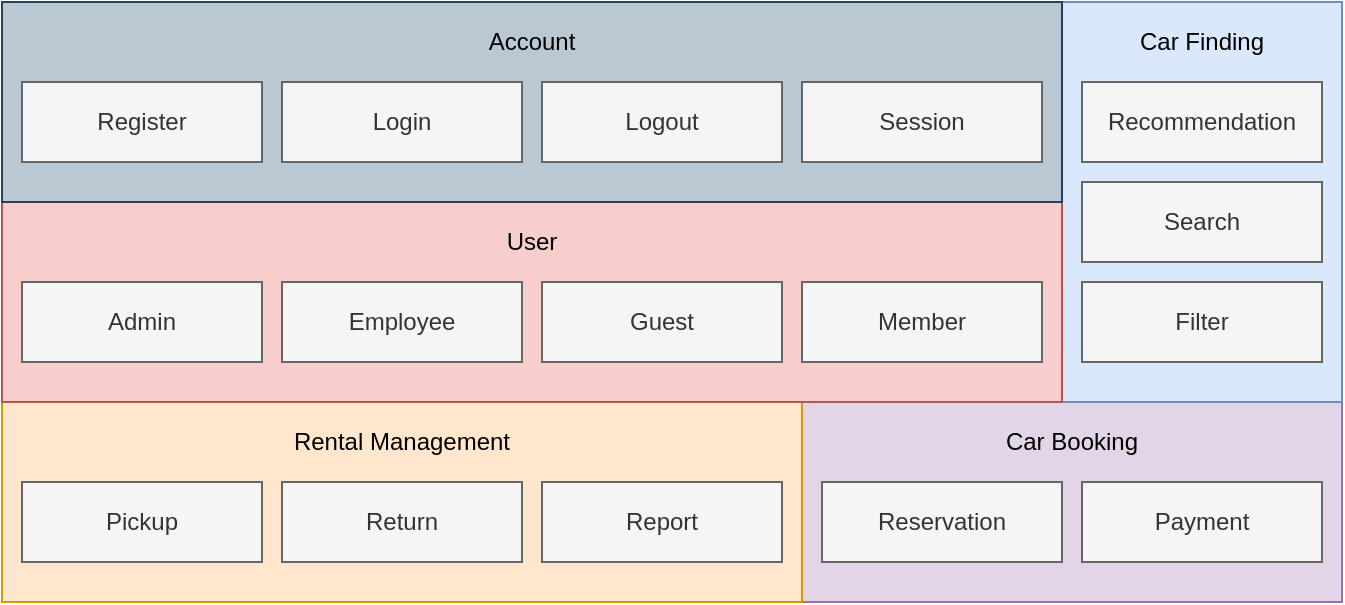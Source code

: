 <mxfile version="12.8.1" type="device"><diagram id="r2-7PvTZZ9kkuTfh0_9s" name="Page-1"><mxGraphModel dx="1185" dy="621" grid="1" gridSize="10" guides="1" tooltips="1" connect="1" arrows="1" fold="1" page="1" pageScale="1" pageWidth="827" pageHeight="1169" background="none" math="0" shadow="0"><root><mxCell id="0"/><mxCell id="1" parent="0"/><mxCell id="-w0Wj24z3qpz-Ec1iKNq-36" value="" style="rounded=0;whiteSpace=wrap;html=1;fillColor=#e1d5e7;strokeColor=#9673a6;" vertex="1" parent="1"><mxGeometry x="479" y="280" width="270" height="100" as="geometry"/></mxCell><mxCell id="-w0Wj24z3qpz-Ec1iKNq-34" value="" style="rounded=0;whiteSpace=wrap;html=1;fillColor=#ffe6cc;strokeColor=#d79b00;" vertex="1" parent="1"><mxGeometry x="79" y="280" width="400" height="100" as="geometry"/></mxCell><mxCell id="-w0Wj24z3qpz-Ec1iKNq-31" value="" style="rounded=0;whiteSpace=wrap;html=1;fillColor=#dae8fc;strokeColor=#6c8ebf;" vertex="1" parent="1"><mxGeometry x="609" y="80" width="140" height="200" as="geometry"/></mxCell><mxCell id="-w0Wj24z3qpz-Ec1iKNq-11" value="" style="rounded=0;whiteSpace=wrap;html=1;fillColor=#f8cecc;strokeColor=#b85450;" vertex="1" parent="1"><mxGeometry x="79" y="180" width="530" height="100" as="geometry"/></mxCell><mxCell id="-w0Wj24z3qpz-Ec1iKNq-7" value="Admin" style="rounded=0;whiteSpace=wrap;html=1;fillColor=#f5f5f5;strokeColor=#666666;fontColor=#333333;" vertex="1" parent="1"><mxGeometry x="89" y="220" width="120" height="40" as="geometry"/></mxCell><mxCell id="-w0Wj24z3qpz-Ec1iKNq-8" value="Employee" style="rounded=0;whiteSpace=wrap;html=1;fillColor=#f5f5f5;strokeColor=#666666;fontColor=#333333;" vertex="1" parent="1"><mxGeometry x="219" y="220" width="120" height="40" as="geometry"/></mxCell><mxCell id="-w0Wj24z3qpz-Ec1iKNq-9" value="Guest" style="rounded=0;whiteSpace=wrap;html=1;fillColor=#f5f5f5;strokeColor=#666666;fontColor=#333333;" vertex="1" parent="1"><mxGeometry x="349" y="220" width="120" height="40" as="geometry"/></mxCell><mxCell id="-w0Wj24z3qpz-Ec1iKNq-10" value="Member" style="rounded=0;whiteSpace=wrap;html=1;fillColor=#f5f5f5;strokeColor=#666666;fontColor=#333333;" vertex="1" parent="1"><mxGeometry x="479" y="220" width="120" height="40" as="geometry"/></mxCell><mxCell id="-w0Wj24z3qpz-Ec1iKNq-13" value="" style="rounded=0;whiteSpace=wrap;html=1;fillColor=#bac8d3;strokeColor=#23445d;" vertex="1" parent="1"><mxGeometry x="79" y="80" width="530" height="100" as="geometry"/></mxCell><mxCell id="-w0Wj24z3qpz-Ec1iKNq-16" value="Session" style="rounded=0;whiteSpace=wrap;html=1;fillColor=#f5f5f5;strokeColor=#666666;fontColor=#333333;" vertex="1" parent="1"><mxGeometry x="479" y="120" width="120" height="40" as="geometry"/></mxCell><mxCell id="-w0Wj24z3qpz-Ec1iKNq-17" value="Recommendation" style="rounded=0;whiteSpace=wrap;html=1;fillColor=#f5f5f5;strokeColor=#666666;fontColor=#333333;" vertex="1" parent="1"><mxGeometry x="619" y="120" width="120" height="40" as="geometry"/></mxCell><mxCell id="-w0Wj24z3qpz-Ec1iKNq-18" value="Search" style="rounded=0;whiteSpace=wrap;html=1;fillColor=#f5f5f5;strokeColor=#666666;fontColor=#333333;" vertex="1" parent="1"><mxGeometry x="619" y="170" width="120" height="40" as="geometry"/></mxCell><mxCell id="-w0Wj24z3qpz-Ec1iKNq-19" value="Reservation" style="rounded=0;whiteSpace=wrap;html=1;fillColor=#f5f5f5;strokeColor=#666666;fontColor=#333333;" vertex="1" parent="1"><mxGeometry x="489" y="320" width="120" height="40" as="geometry"/></mxCell><mxCell id="-w0Wj24z3qpz-Ec1iKNq-20" value="Payment" style="rounded=0;whiteSpace=wrap;html=1;fillColor=#f5f5f5;strokeColor=#666666;fontColor=#333333;" vertex="1" parent="1"><mxGeometry x="619" y="320" width="120" height="40" as="geometry"/></mxCell><mxCell id="-w0Wj24z3qpz-Ec1iKNq-21" value="Pickup" style="rounded=0;whiteSpace=wrap;html=1;fillColor=#f5f5f5;strokeColor=#666666;fontColor=#333333;" vertex="1" parent="1"><mxGeometry x="89" y="320" width="120" height="40" as="geometry"/></mxCell><mxCell id="-w0Wj24z3qpz-Ec1iKNq-22" value="Return" style="rounded=0;whiteSpace=wrap;html=1;fillColor=#f5f5f5;strokeColor=#666666;fontColor=#333333;" vertex="1" parent="1"><mxGeometry x="219" y="320" width="120" height="40" as="geometry"/></mxCell><mxCell id="-w0Wj24z3qpz-Ec1iKNq-24" value="Register" style="rounded=0;whiteSpace=wrap;html=1;fillColor=#f5f5f5;strokeColor=#666666;fontColor=#333333;" vertex="1" parent="1"><mxGeometry x="89" y="120" width="120" height="40" as="geometry"/></mxCell><mxCell id="-w0Wj24z3qpz-Ec1iKNq-25" value="Login" style="rounded=0;whiteSpace=wrap;html=1;fillColor=#f5f5f5;strokeColor=#666666;fontColor=#333333;" vertex="1" parent="1"><mxGeometry x="219" y="120" width="120" height="40" as="geometry"/></mxCell><mxCell id="-w0Wj24z3qpz-Ec1iKNq-26" value="Logout" style="rounded=0;whiteSpace=wrap;html=1;fillColor=#f5f5f5;strokeColor=#666666;fontColor=#333333;" vertex="1" parent="1"><mxGeometry x="349" y="120" width="120" height="40" as="geometry"/></mxCell><mxCell id="-w0Wj24z3qpz-Ec1iKNq-28" value="Report" style="rounded=0;whiteSpace=wrap;html=1;fillColor=#f5f5f5;strokeColor=#666666;fontColor=#333333;" vertex="1" parent="1"><mxGeometry x="349" y="320" width="120" height="40" as="geometry"/></mxCell><mxCell id="-w0Wj24z3qpz-Ec1iKNq-29" value="User" style="text;html=1;strokeColor=none;fillColor=none;align=center;verticalAlign=middle;whiteSpace=wrap;rounded=0;" vertex="1" parent="1"><mxGeometry x="89" y="190" width="510" height="20" as="geometry"/></mxCell><mxCell id="-w0Wj24z3qpz-Ec1iKNq-30" value="Account" style="text;html=1;strokeColor=none;fillColor=none;align=center;verticalAlign=middle;whiteSpace=wrap;rounded=0;" vertex="1" parent="1"><mxGeometry x="89" y="90" width="510" height="20" as="geometry"/></mxCell><mxCell id="-w0Wj24z3qpz-Ec1iKNq-32" value="Filter" style="rounded=0;whiteSpace=wrap;html=1;fillColor=#f5f5f5;strokeColor=#666666;fontColor=#333333;" vertex="1" parent="1"><mxGeometry x="619" y="220" width="120" height="40" as="geometry"/></mxCell><mxCell id="-w0Wj24z3qpz-Ec1iKNq-33" value="Car Finding" style="text;html=1;strokeColor=none;fillColor=none;align=center;verticalAlign=middle;whiteSpace=wrap;rounded=0;" vertex="1" parent="1"><mxGeometry x="619" y="90" width="120" height="20" as="geometry"/></mxCell><mxCell id="-w0Wj24z3qpz-Ec1iKNq-35" value="Rental Management" style="text;html=1;strokeColor=none;fillColor=none;align=center;verticalAlign=middle;whiteSpace=wrap;rounded=0;" vertex="1" parent="1"><mxGeometry x="89" y="290" width="380" height="20" as="geometry"/></mxCell><mxCell id="-w0Wj24z3qpz-Ec1iKNq-37" value="Car Booking" style="text;html=1;strokeColor=none;fillColor=none;align=center;verticalAlign=middle;whiteSpace=wrap;rounded=0;" vertex="1" parent="1"><mxGeometry x="489" y="290" width="250" height="20" as="geometry"/></mxCell></root></mxGraphModel></diagram></mxfile>
